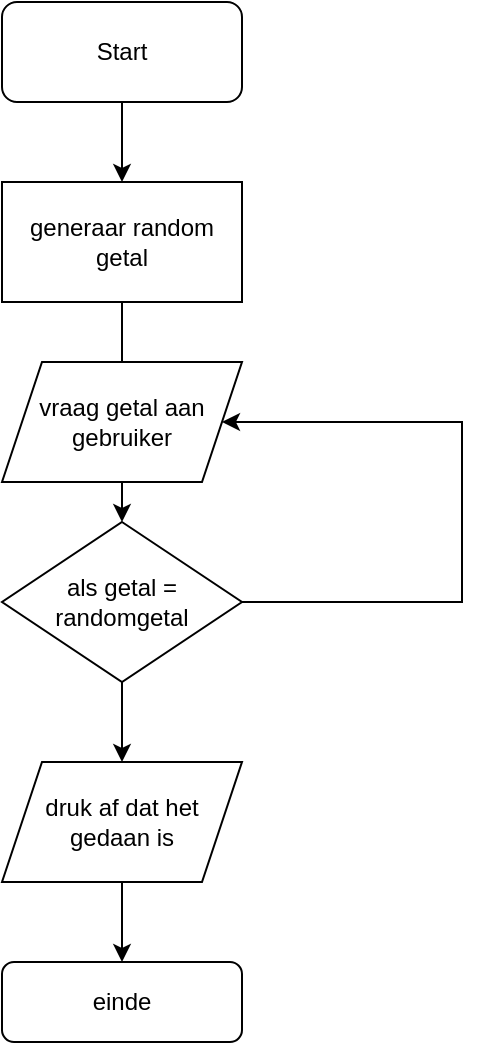 <mxfile version="24.8.6">
  <diagram name="Page-1" id="QVU8lje6nGHsbSwiQ7tf">
    <mxGraphModel dx="1038" dy="1712" grid="1" gridSize="10" guides="1" tooltips="1" connect="1" arrows="1" fold="1" page="1" pageScale="1" pageWidth="850" pageHeight="1100" math="0" shadow="0">
      <root>
        <mxCell id="0" />
        <mxCell id="1" parent="0" />
        <mxCell id="EXt4HgNgpCg-pAP-4QSE-22" value="" style="edgeStyle=orthogonalEdgeStyle;rounded=0;orthogonalLoop=1;jettySize=auto;html=1;" parent="1" source="EXt4HgNgpCg-pAP-4QSE-15" target="EXt4HgNgpCg-pAP-4QSE-16" edge="1">
          <mxGeometry relative="1" as="geometry" />
        </mxCell>
        <mxCell id="EXt4HgNgpCg-pAP-4QSE-15" value="Start" style="rounded=1;whiteSpace=wrap;html=1;" parent="1" vertex="1">
          <mxGeometry x="360" y="-540" width="120" height="50" as="geometry" />
        </mxCell>
        <mxCell id="EXt4HgNgpCg-pAP-4QSE-23" value="" style="edgeStyle=orthogonalEdgeStyle;rounded=0;orthogonalLoop=1;jettySize=auto;html=1;" parent="1" source="EXt4HgNgpCg-pAP-4QSE-16" target="EXt4HgNgpCg-pAP-4QSE-18" edge="1">
          <mxGeometry relative="1" as="geometry" />
        </mxCell>
        <mxCell id="EXt4HgNgpCg-pAP-4QSE-16" value="generaar random getal" style="rounded=0;whiteSpace=wrap;html=1;" parent="1" vertex="1">
          <mxGeometry x="360" y="-450" width="120" height="60" as="geometry" />
        </mxCell>
        <mxCell id="EXt4HgNgpCg-pAP-4QSE-17" value="vraag getal aan gebruiker" style="shape=parallelogram;perimeter=parallelogramPerimeter;whiteSpace=wrap;html=1;fixedSize=1;" parent="1" vertex="1">
          <mxGeometry x="360" y="-360" width="120" height="60" as="geometry" />
        </mxCell>
        <mxCell id="EXt4HgNgpCg-pAP-4QSE-21" style="edgeStyle=orthogonalEdgeStyle;rounded=0;orthogonalLoop=1;jettySize=auto;html=1;entryX=1;entryY=0.5;entryDx=0;entryDy=0;" parent="1" target="EXt4HgNgpCg-pAP-4QSE-17" edge="1">
          <mxGeometry relative="1" as="geometry">
            <mxPoint x="480" y="-240" as="sourcePoint" />
            <mxPoint x="540" y="-380" as="targetPoint" />
            <Array as="points">
              <mxPoint x="590" y="-240" />
              <mxPoint x="590" y="-330" />
            </Array>
          </mxGeometry>
        </mxCell>
        <mxCell id="EXt4HgNgpCg-pAP-4QSE-24" value="" style="edgeStyle=orthogonalEdgeStyle;rounded=0;orthogonalLoop=1;jettySize=auto;html=1;" parent="1" source="EXt4HgNgpCg-pAP-4QSE-18" target="EXt4HgNgpCg-pAP-4QSE-19" edge="1">
          <mxGeometry relative="1" as="geometry" />
        </mxCell>
        <mxCell id="EXt4HgNgpCg-pAP-4QSE-18" value="als getal = randomgetal" style="rhombus;whiteSpace=wrap;html=1;" parent="1" vertex="1">
          <mxGeometry x="360" y="-280" width="120" height="80" as="geometry" />
        </mxCell>
        <mxCell id="EXt4HgNgpCg-pAP-4QSE-25" value="" style="edgeStyle=orthogonalEdgeStyle;rounded=0;orthogonalLoop=1;jettySize=auto;html=1;" parent="1" source="EXt4HgNgpCg-pAP-4QSE-19" target="EXt4HgNgpCg-pAP-4QSE-20" edge="1">
          <mxGeometry relative="1" as="geometry" />
        </mxCell>
        <mxCell id="EXt4HgNgpCg-pAP-4QSE-19" value="druk af dat het gedaan is" style="shape=parallelogram;perimeter=parallelogramPerimeter;whiteSpace=wrap;html=1;fixedSize=1;" parent="1" vertex="1">
          <mxGeometry x="360" y="-160" width="120" height="60" as="geometry" />
        </mxCell>
        <mxCell id="EXt4HgNgpCg-pAP-4QSE-20" value="einde" style="rounded=1;whiteSpace=wrap;html=1;" parent="1" vertex="1">
          <mxGeometry x="360" y="-60" width="120" height="40" as="geometry" />
        </mxCell>
      </root>
    </mxGraphModel>
  </diagram>
</mxfile>

